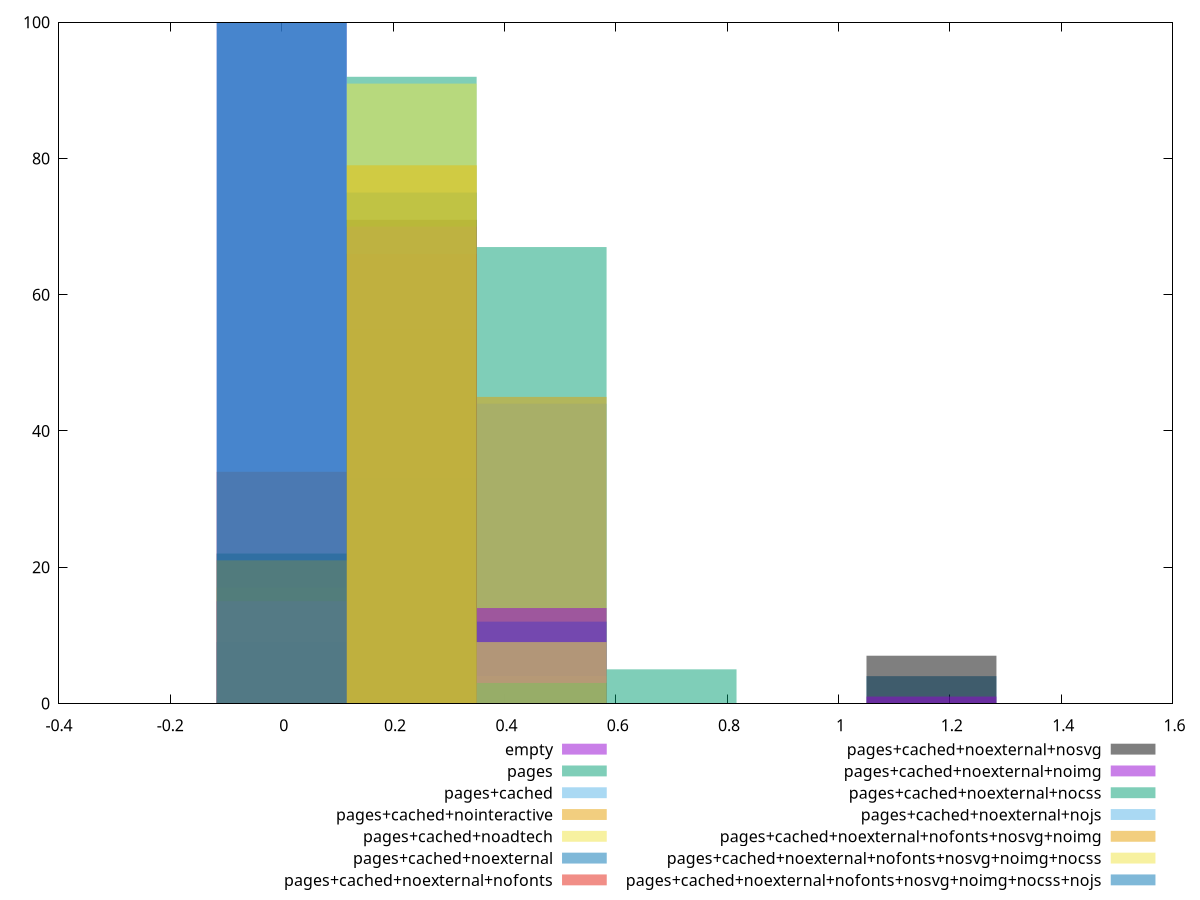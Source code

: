 reset
set terminal svg size 640, 620 enhanced background rgb 'white'
set output "report_00007_2020-12-11T15:55:29.892Z/cumulative-layout-shift/comparison/histogram/all_raw.svg"

$empty <<EOF
0 100
EOF

$pages <<EOF
0.23341437426152967 33
0.46682874852305933 67
EOF

$pagesCached <<EOF
0.23341437426152967 55
0.46682874852305933 44
0 1
EOF

$pagesCachedNointeractive <<EOF
0.23341437426152967 55
0.46682874852305933 45
EOF

$pagesCachedNoadtech <<EOF
0.23341437426152967 79
0 17
0.46682874852305933 4
EOF

$pagesCachedNoexternal <<EOF
1.1670718713076482 4
0.23341437426152967 75
0 9
0.46682874852305933 12
EOF

$pagesCachedNoexternalNofonts <<EOF
0.23341437426152967 66
0 34
EOF

$pagesCachedNoexternalNosvg <<EOF
0 22
0.23341437426152967 71
1.1670718713076482 7
EOF

$pagesCachedNoexternalNoimg <<EOF
0.46682874852305933 14
0 15
0.23341437426152967 70
1.1670718713076482 1
EOF

$pagesCachedNoexternalNocss <<EOF
0.23341437426152967 92
0.46682874852305933 3
0.700243122784589 5
EOF

$pagesCachedNoexternalNojs <<EOF
0 100
EOF

$pagesCachedNoexternalNofontsNosvgNoimg <<EOF
0.23341437426152967 79
0 21
EOF

$pagesCachedNoexternalNofontsNosvgNoimgNocss <<EOF
0.23341437426152967 91
0.46682874852305933 9
EOF

$pagesCachedNoexternalNofontsNosvgNoimgNocssNojs <<EOF
0 100
EOF

set key outside below
set boxwidth 0.23341437426152967
set yrange [0:100]
set style fill transparent solid 0.5 noborder

plot \
  $empty title "empty" with boxes, \
  $pages title "pages" with boxes, \
  $pagesCached title "pages+cached" with boxes, \
  $pagesCachedNointeractive title "pages+cached+nointeractive" with boxes, \
  $pagesCachedNoadtech title "pages+cached+noadtech" with boxes, \
  $pagesCachedNoexternal title "pages+cached+noexternal" with boxes, \
  $pagesCachedNoexternalNofonts title "pages+cached+noexternal+nofonts" with boxes, \
  $pagesCachedNoexternalNosvg title "pages+cached+noexternal+nosvg" with boxes, \
  $pagesCachedNoexternalNoimg title "pages+cached+noexternal+noimg" with boxes, \
  $pagesCachedNoexternalNocss title "pages+cached+noexternal+nocss" with boxes, \
  $pagesCachedNoexternalNojs title "pages+cached+noexternal+nojs" with boxes, \
  $pagesCachedNoexternalNofontsNosvgNoimg title "pages+cached+noexternal+nofonts+nosvg+noimg" with boxes, \
  $pagesCachedNoexternalNofontsNosvgNoimgNocss title "pages+cached+noexternal+nofonts+nosvg+noimg+nocss" with boxes, \
  $pagesCachedNoexternalNofontsNosvgNoimgNocssNojs title "pages+cached+noexternal+nofonts+nosvg+noimg+nocss+nojs" with boxes, \


reset